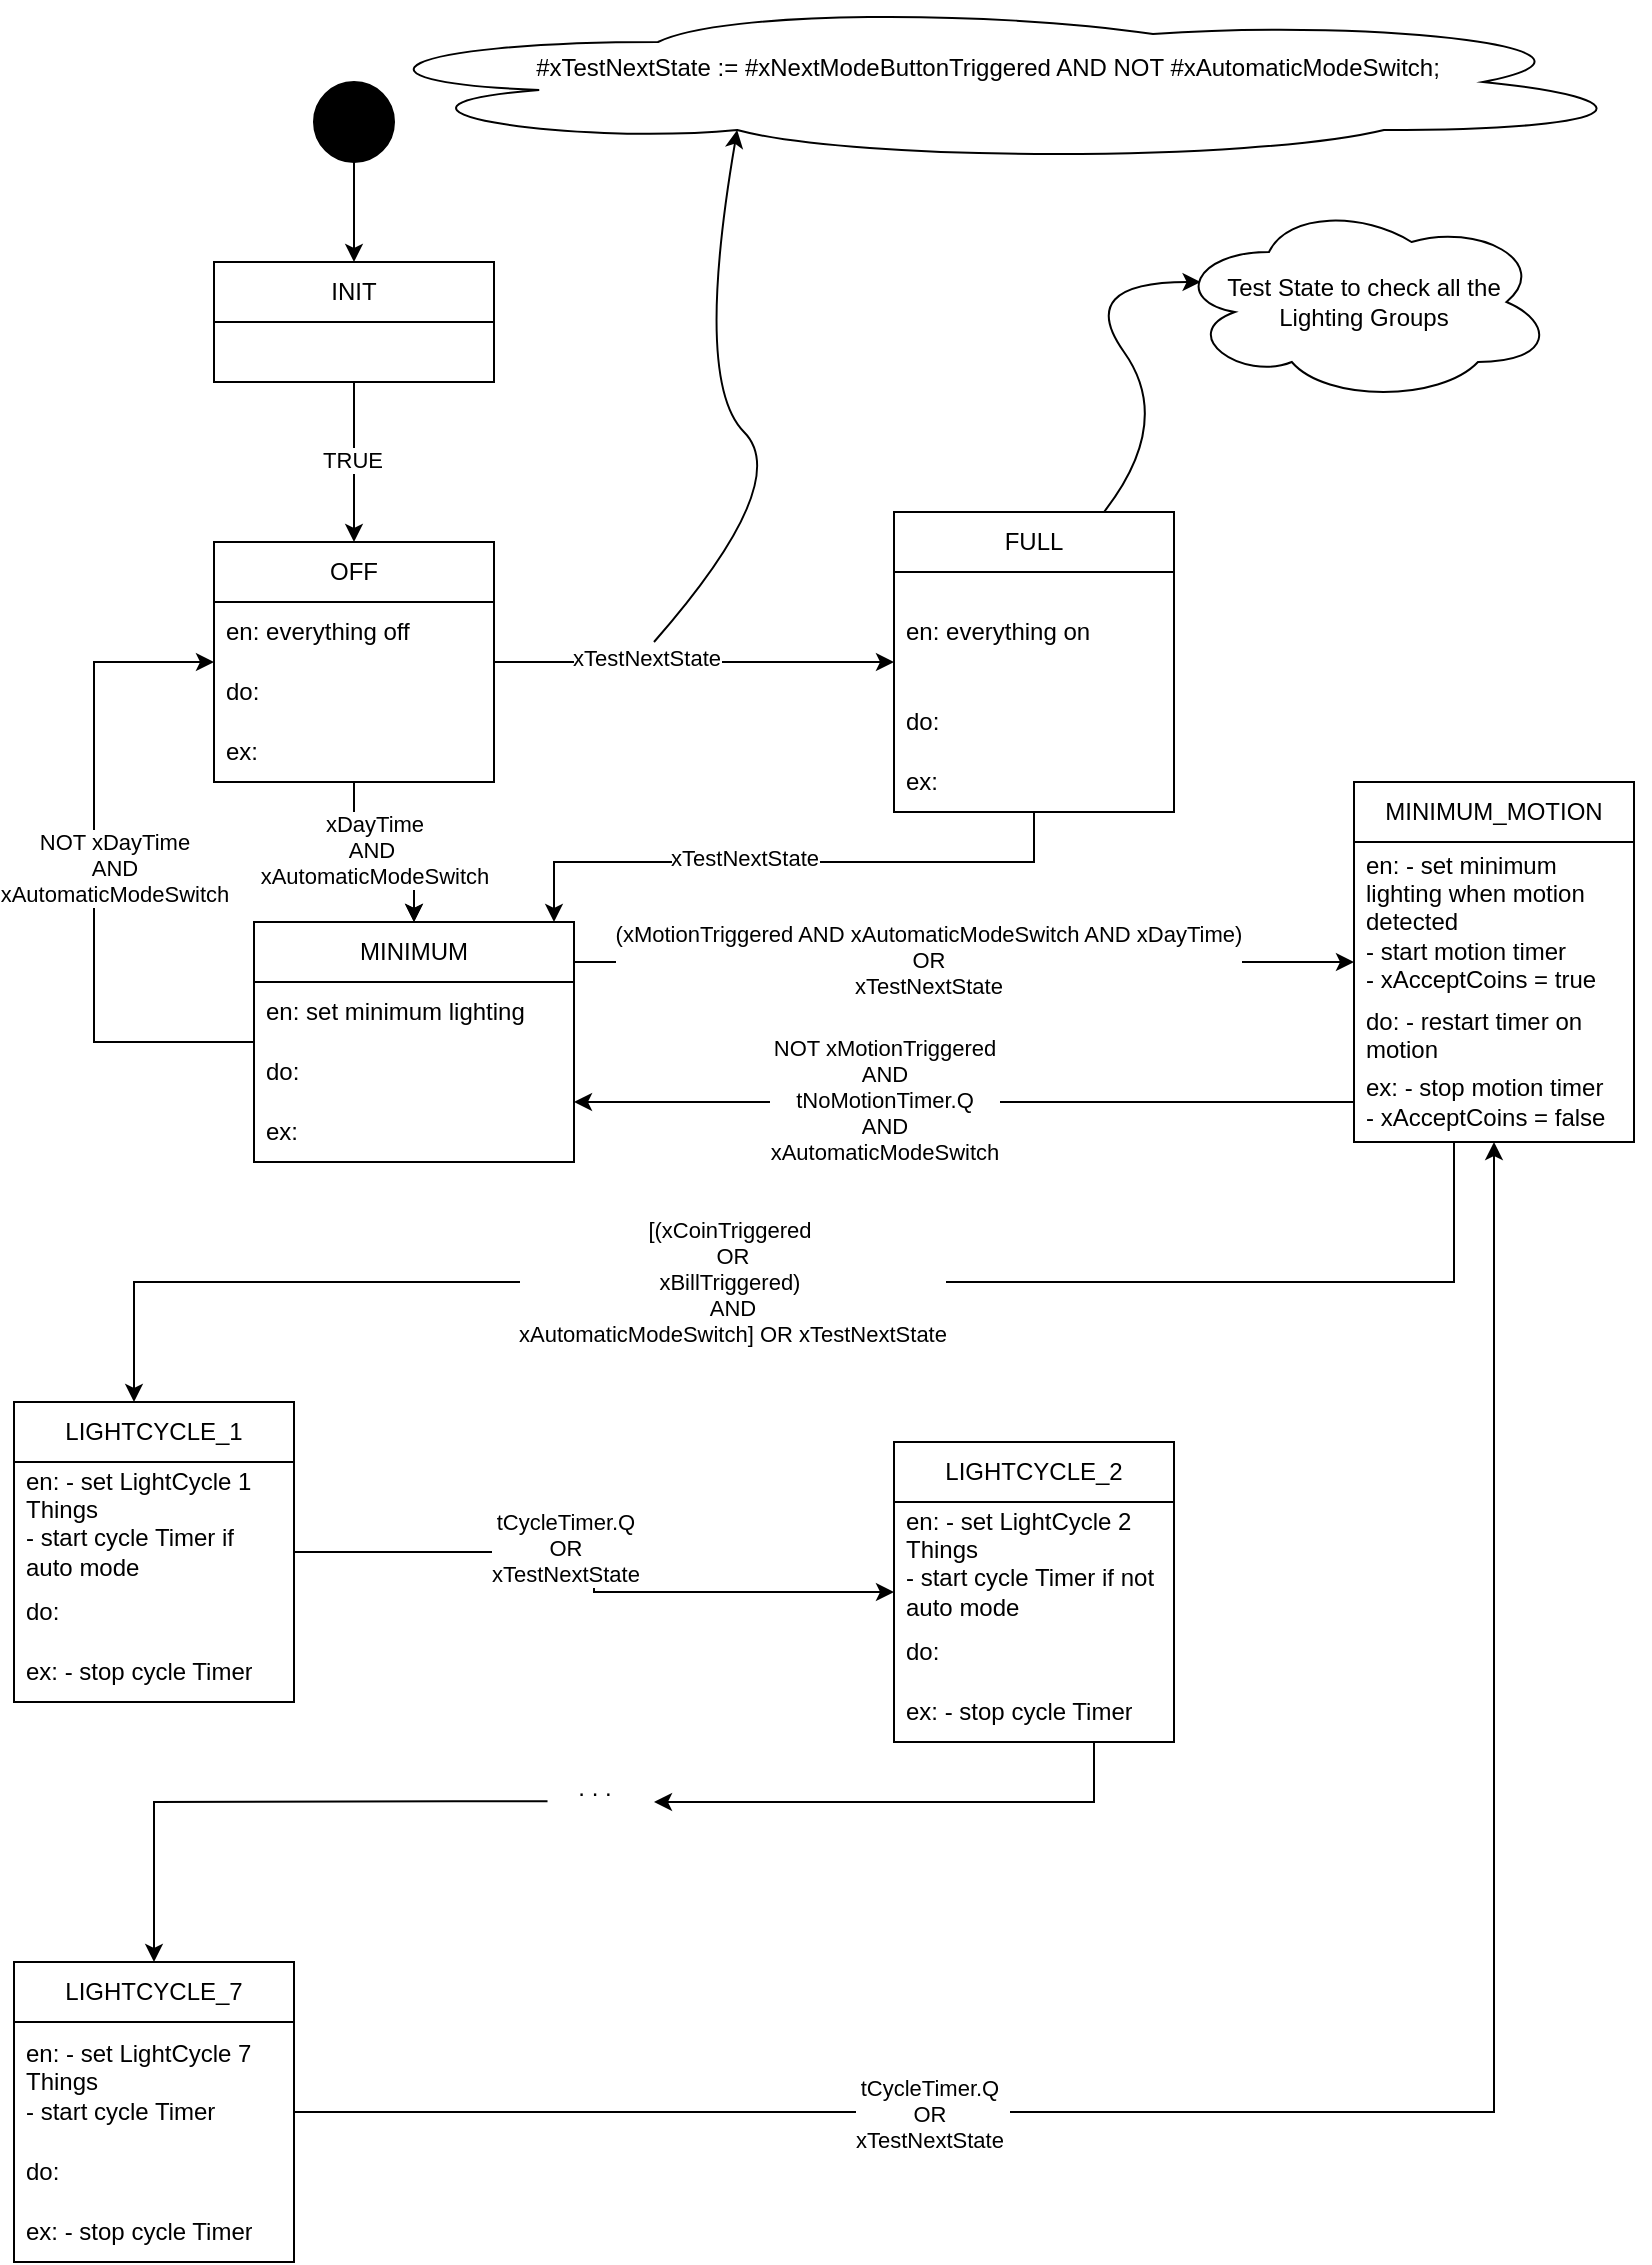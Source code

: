 <mxfile version="24.5.3" type="device">
  <diagram name="Page-1" id="psh-hOxoBdtKDXz64JJ2">
    <mxGraphModel dx="1010" dy="658" grid="1" gridSize="10" guides="1" tooltips="1" connect="1" arrows="1" fold="1" page="1" pageScale="1" pageWidth="827" pageHeight="1169" math="0" shadow="0">
      <root>
        <mxCell id="0" />
        <mxCell id="1" parent="0" />
        <mxCell id="M_zx-p7ZrHXI27mocxVx-12" style="edgeStyle=orthogonalEdgeStyle;rounded=0;orthogonalLoop=1;jettySize=auto;html=1;" parent="1" source="M_zx-p7ZrHXI27mocxVx-1" target="M_zx-p7ZrHXI27mocxVx-8" edge="1">
          <mxGeometry relative="1" as="geometry" />
        </mxCell>
        <mxCell id="M_zx-p7ZrHXI27mocxVx-13" value="TRUE" style="edgeLabel;html=1;align=center;verticalAlign=middle;resizable=0;points=[];" parent="M_zx-p7ZrHXI27mocxVx-12" vertex="1" connectable="0">
          <mxGeometry x="-0.037" y="-1" relative="1" as="geometry">
            <mxPoint as="offset" />
          </mxGeometry>
        </mxCell>
        <mxCell id="M_zx-p7ZrHXI27mocxVx-1" value="INIT" style="swimlane;fontStyle=0;childLayout=stackLayout;horizontal=1;startSize=30;horizontalStack=0;resizeParent=1;resizeParentMax=0;resizeLast=0;collapsible=1;marginBottom=0;whiteSpace=wrap;html=1;" parent="1" vertex="1">
          <mxGeometry x="110" y="150" width="140" height="60" as="geometry" />
        </mxCell>
        <mxCell id="M_zx-p7ZrHXI27mocxVx-7" style="edgeStyle=orthogonalEdgeStyle;rounded=0;orthogonalLoop=1;jettySize=auto;html=1;" parent="1" source="M_zx-p7ZrHXI27mocxVx-6" target="M_zx-p7ZrHXI27mocxVx-1" edge="1">
          <mxGeometry relative="1" as="geometry" />
        </mxCell>
        <mxCell id="M_zx-p7ZrHXI27mocxVx-6" value="" style="shape=ellipse;html=1;fillColor=strokeColor;fontSize=18;fontColor=#ffffff;" parent="1" vertex="1">
          <mxGeometry x="160" y="60" width="40" height="40" as="geometry" />
        </mxCell>
        <mxCell id="M_zx-p7ZrHXI27mocxVx-18" style="edgeStyle=orthogonalEdgeStyle;rounded=0;orthogonalLoop=1;jettySize=auto;html=1;entryX=0.5;entryY=0;entryDx=0;entryDy=0;" parent="1" source="M_zx-p7ZrHXI27mocxVx-8" target="M_zx-p7ZrHXI27mocxVx-14" edge="1">
          <mxGeometry relative="1" as="geometry" />
        </mxCell>
        <mxCell id="M_zx-p7ZrHXI27mocxVx-19" style="edgeStyle=orthogonalEdgeStyle;rounded=0;orthogonalLoop=1;jettySize=auto;html=1;" parent="1" source="M_zx-p7ZrHXI27mocxVx-8" target="M_zx-p7ZrHXI27mocxVx-14" edge="1">
          <mxGeometry relative="1" as="geometry" />
        </mxCell>
        <mxCell id="M_zx-p7ZrHXI27mocxVx-22" value="xDayTime&lt;div&gt;AND&amp;nbsp;&lt;/div&gt;&lt;div&gt;xAutomaticModeSwitch&lt;/div&gt;" style="edgeLabel;html=1;align=center;verticalAlign=middle;resizable=0;points=[];" parent="M_zx-p7ZrHXI27mocxVx-19" vertex="1" connectable="0">
          <mxGeometry x="-0.1" y="1" relative="1" as="geometry">
            <mxPoint as="offset" />
          </mxGeometry>
        </mxCell>
        <mxCell id="M_zx-p7ZrHXI27mocxVx-57" style="edgeStyle=orthogonalEdgeStyle;rounded=0;orthogonalLoop=1;jettySize=auto;html=1;" parent="1" source="M_zx-p7ZrHXI27mocxVx-8" target="M_zx-p7ZrHXI27mocxVx-53" edge="1">
          <mxGeometry relative="1" as="geometry" />
        </mxCell>
        <mxCell id="M_zx-p7ZrHXI27mocxVx-58" value="xTestNextState" style="edgeLabel;html=1;align=center;verticalAlign=middle;resizable=0;points=[];" parent="M_zx-p7ZrHXI27mocxVx-57" vertex="1" connectable="0">
          <mxGeometry x="-0.23" y="2" relative="1" as="geometry">
            <mxPoint x="-1" as="offset" />
          </mxGeometry>
        </mxCell>
        <mxCell id="M_zx-p7ZrHXI27mocxVx-8" value="OFF" style="swimlane;fontStyle=0;childLayout=stackLayout;horizontal=1;startSize=30;horizontalStack=0;resizeParent=1;resizeParentMax=0;resizeLast=0;collapsible=1;marginBottom=0;whiteSpace=wrap;html=1;" parent="1" vertex="1">
          <mxGeometry x="110" y="290" width="140" height="120" as="geometry" />
        </mxCell>
        <mxCell id="M_zx-p7ZrHXI27mocxVx-9" value="en: everything off" style="text;strokeColor=none;fillColor=none;align=left;verticalAlign=middle;spacingLeft=4;spacingRight=4;overflow=hidden;points=[[0,0.5],[1,0.5]];portConstraint=eastwest;rotatable=0;whiteSpace=wrap;html=1;" parent="M_zx-p7ZrHXI27mocxVx-8" vertex="1">
          <mxGeometry y="30" width="140" height="30" as="geometry" />
        </mxCell>
        <mxCell id="M_zx-p7ZrHXI27mocxVx-10" value="do:" style="text;strokeColor=none;fillColor=none;align=left;verticalAlign=middle;spacingLeft=4;spacingRight=4;overflow=hidden;points=[[0,0.5],[1,0.5]];portConstraint=eastwest;rotatable=0;whiteSpace=wrap;html=1;" parent="M_zx-p7ZrHXI27mocxVx-8" vertex="1">
          <mxGeometry y="60" width="140" height="30" as="geometry" />
        </mxCell>
        <mxCell id="M_zx-p7ZrHXI27mocxVx-11" value="ex:" style="text;strokeColor=none;fillColor=none;align=left;verticalAlign=middle;spacingLeft=4;spacingRight=4;overflow=hidden;points=[[0,0.5],[1,0.5]];portConstraint=eastwest;rotatable=0;whiteSpace=wrap;html=1;" parent="M_zx-p7ZrHXI27mocxVx-8" vertex="1">
          <mxGeometry y="90" width="140" height="30" as="geometry" />
        </mxCell>
        <mxCell id="M_zx-p7ZrHXI27mocxVx-20" style="edgeStyle=orthogonalEdgeStyle;rounded=0;orthogonalLoop=1;jettySize=auto;html=1;" parent="1" source="M_zx-p7ZrHXI27mocxVx-14" target="M_zx-p7ZrHXI27mocxVx-8" edge="1">
          <mxGeometry relative="1" as="geometry">
            <Array as="points">
              <mxPoint x="50" y="540" />
              <mxPoint x="50" y="350" />
            </Array>
          </mxGeometry>
        </mxCell>
        <mxCell id="M_zx-p7ZrHXI27mocxVx-21" value="NOT xDayTime&lt;br&gt;AND&lt;br&gt;xAutomaticModeSwitch" style="edgeLabel;html=1;align=center;verticalAlign=middle;resizable=0;points=[];" parent="M_zx-p7ZrHXI27mocxVx-20" vertex="1" connectable="0">
          <mxGeometry x="0.016" y="1" relative="1" as="geometry">
            <mxPoint x="11" as="offset" />
          </mxGeometry>
        </mxCell>
        <mxCell id="M_zx-p7ZrHXI27mocxVx-27" style="edgeStyle=orthogonalEdgeStyle;rounded=0;orthogonalLoop=1;jettySize=auto;html=1;" parent="1" source="M_zx-p7ZrHXI27mocxVx-14" target="M_zx-p7ZrHXI27mocxVx-23" edge="1">
          <mxGeometry relative="1" as="geometry">
            <Array as="points">
              <mxPoint x="430" y="500" />
              <mxPoint x="430" y="500" />
            </Array>
          </mxGeometry>
        </mxCell>
        <mxCell id="M_zx-p7ZrHXI27mocxVx-28" value="(xMotionTriggered AND xAutomaticModeSwitch AND xDayTime)&lt;br&gt;OR&lt;br&gt;xTestNextState" style="edgeLabel;html=1;align=center;verticalAlign=middle;resizable=0;points=[];" parent="M_zx-p7ZrHXI27mocxVx-27" vertex="1" connectable="0">
          <mxGeometry x="-0.092" y="2" relative="1" as="geometry">
            <mxPoint y="1" as="offset" />
          </mxGeometry>
        </mxCell>
        <mxCell id="M_zx-p7ZrHXI27mocxVx-14" value="MINIMUM" style="swimlane;fontStyle=0;childLayout=stackLayout;horizontal=1;startSize=30;horizontalStack=0;resizeParent=1;resizeParentMax=0;resizeLast=0;collapsible=1;marginBottom=0;whiteSpace=wrap;html=1;" parent="1" vertex="1">
          <mxGeometry x="130" y="480" width="160" height="120" as="geometry" />
        </mxCell>
        <mxCell id="M_zx-p7ZrHXI27mocxVx-15" value="en: set minimum lighting" style="text;strokeColor=none;fillColor=none;align=left;verticalAlign=middle;spacingLeft=4;spacingRight=4;overflow=hidden;points=[[0,0.5],[1,0.5]];portConstraint=eastwest;rotatable=0;whiteSpace=wrap;html=1;" parent="M_zx-p7ZrHXI27mocxVx-14" vertex="1">
          <mxGeometry y="30" width="160" height="30" as="geometry" />
        </mxCell>
        <mxCell id="M_zx-p7ZrHXI27mocxVx-16" value="do:" style="text;strokeColor=none;fillColor=none;align=left;verticalAlign=middle;spacingLeft=4;spacingRight=4;overflow=hidden;points=[[0,0.5],[1,0.5]];portConstraint=eastwest;rotatable=0;whiteSpace=wrap;html=1;" parent="M_zx-p7ZrHXI27mocxVx-14" vertex="1">
          <mxGeometry y="60" width="160" height="30" as="geometry" />
        </mxCell>
        <mxCell id="M_zx-p7ZrHXI27mocxVx-17" value="ex:" style="text;strokeColor=none;fillColor=none;align=left;verticalAlign=middle;spacingLeft=4;spacingRight=4;overflow=hidden;points=[[0,0.5],[1,0.5]];portConstraint=eastwest;rotatable=0;whiteSpace=wrap;html=1;" parent="M_zx-p7ZrHXI27mocxVx-14" vertex="1">
          <mxGeometry y="90" width="160" height="30" as="geometry" />
        </mxCell>
        <mxCell id="M_zx-p7ZrHXI27mocxVx-29" style="edgeStyle=orthogonalEdgeStyle;rounded=0;orthogonalLoop=1;jettySize=auto;html=1;" parent="1" source="M_zx-p7ZrHXI27mocxVx-23" target="M_zx-p7ZrHXI27mocxVx-14" edge="1">
          <mxGeometry relative="1" as="geometry">
            <Array as="points">
              <mxPoint x="430" y="570" />
              <mxPoint x="430" y="570" />
            </Array>
          </mxGeometry>
        </mxCell>
        <mxCell id="M_zx-p7ZrHXI27mocxVx-30" value="NOT xMotionTriggered&lt;div&gt;AND&lt;/div&gt;&lt;div&gt;tNoMotionTimer.Q&lt;/div&gt;&lt;div&gt;AND&lt;/div&gt;&lt;div&gt;xAutomaticModeSwitch&lt;br&gt;&lt;/div&gt;" style="edgeLabel;html=1;align=center;verticalAlign=middle;resizable=0;points=[];" parent="M_zx-p7ZrHXI27mocxVx-29" vertex="1" connectable="0">
          <mxGeometry x="0.206" y="-1" relative="1" as="geometry">
            <mxPoint as="offset" />
          </mxGeometry>
        </mxCell>
        <mxCell id="M_zx-p7ZrHXI27mocxVx-35" style="edgeStyle=orthogonalEdgeStyle;rounded=0;orthogonalLoop=1;jettySize=auto;html=1;" parent="1" source="M_zx-p7ZrHXI27mocxVx-23" target="M_zx-p7ZrHXI27mocxVx-31" edge="1">
          <mxGeometry relative="1" as="geometry">
            <Array as="points">
              <mxPoint x="730" y="660" />
              <mxPoint x="70" y="660" />
            </Array>
          </mxGeometry>
        </mxCell>
        <mxCell id="M_zx-p7ZrHXI27mocxVx-36" value="[(xCoinTriggered&amp;nbsp;&lt;div&gt;OR&lt;/div&gt;&lt;div&gt;xBillTriggered)&amp;nbsp;&lt;/div&gt;&lt;div&gt;AND&lt;/div&gt;&lt;div&gt;xAutomaticModeSwitch] OR xTestNextState&lt;br&gt;&lt;/div&gt;" style="edgeLabel;html=1;align=center;verticalAlign=middle;resizable=0;points=[];" parent="M_zx-p7ZrHXI27mocxVx-35" vertex="1" connectable="0">
          <mxGeometry x="0.092" relative="1" as="geometry">
            <mxPoint as="offset" />
          </mxGeometry>
        </mxCell>
        <mxCell id="M_zx-p7ZrHXI27mocxVx-23" value="MINIMUM_MOTION" style="swimlane;fontStyle=0;childLayout=stackLayout;horizontal=1;startSize=30;horizontalStack=0;resizeParent=1;resizeParentMax=0;resizeLast=0;collapsible=1;marginBottom=0;whiteSpace=wrap;html=1;" parent="1" vertex="1">
          <mxGeometry x="680" y="410" width="140" height="180" as="geometry" />
        </mxCell>
        <mxCell id="M_zx-p7ZrHXI27mocxVx-24" value="en: - set minimum lighting when motion detected&lt;div&gt;- start motion timer&lt;/div&gt;&lt;div&gt;- xAcceptCoins = true&lt;/div&gt;" style="text;strokeColor=none;fillColor=none;align=left;verticalAlign=middle;spacingLeft=4;spacingRight=4;overflow=hidden;points=[[0,0.5],[1,0.5]];portConstraint=eastwest;rotatable=0;whiteSpace=wrap;html=1;" parent="M_zx-p7ZrHXI27mocxVx-23" vertex="1">
          <mxGeometry y="30" width="140" height="80" as="geometry" />
        </mxCell>
        <mxCell id="M_zx-p7ZrHXI27mocxVx-25" value="do: - restart timer on motion" style="text;strokeColor=none;fillColor=none;align=left;verticalAlign=middle;spacingLeft=4;spacingRight=4;overflow=hidden;points=[[0,0.5],[1,0.5]];portConstraint=eastwest;rotatable=0;whiteSpace=wrap;html=1;" parent="M_zx-p7ZrHXI27mocxVx-23" vertex="1">
          <mxGeometry y="110" width="140" height="30" as="geometry" />
        </mxCell>
        <mxCell id="M_zx-p7ZrHXI27mocxVx-26" value="ex: - stop motion timer&lt;div&gt;- xAcceptCoins = false&lt;/div&gt;" style="text;strokeColor=none;fillColor=none;align=left;verticalAlign=middle;spacingLeft=4;spacingRight=4;overflow=hidden;points=[[0,0.5],[1,0.5]];portConstraint=eastwest;rotatable=0;whiteSpace=wrap;html=1;" parent="M_zx-p7ZrHXI27mocxVx-23" vertex="1">
          <mxGeometry y="140" width="140" height="40" as="geometry" />
        </mxCell>
        <mxCell id="M_zx-p7ZrHXI27mocxVx-41" style="edgeStyle=orthogonalEdgeStyle;rounded=0;orthogonalLoop=1;jettySize=auto;html=1;" parent="1" source="M_zx-p7ZrHXI27mocxVx-31" target="M_zx-p7ZrHXI27mocxVx-37" edge="1">
          <mxGeometry relative="1" as="geometry" />
        </mxCell>
        <mxCell id="M_zx-p7ZrHXI27mocxVx-42" value="tCycleTimer.Q&amp;nbsp;&lt;div&gt;OR&amp;nbsp;&lt;/div&gt;&lt;div&gt;xTestNextState&amp;nbsp;&lt;/div&gt;" style="edgeLabel;html=1;align=center;verticalAlign=middle;resizable=0;points=[];" parent="M_zx-p7ZrHXI27mocxVx-41" vertex="1" connectable="0">
          <mxGeometry x="-0.147" y="2" relative="1" as="geometry">
            <mxPoint as="offset" />
          </mxGeometry>
        </mxCell>
        <mxCell id="M_zx-p7ZrHXI27mocxVx-31" value="LIGHTCYCLE_1" style="swimlane;fontStyle=0;childLayout=stackLayout;horizontal=1;startSize=30;horizontalStack=0;resizeParent=1;resizeParentMax=0;resizeLast=0;collapsible=1;marginBottom=0;whiteSpace=wrap;html=1;" parent="1" vertex="1">
          <mxGeometry x="10" y="720" width="140" height="150" as="geometry" />
        </mxCell>
        <mxCell id="M_zx-p7ZrHXI27mocxVx-32" value="en: - set LightCycle 1 Things&lt;div&gt;- start cycle Timer if auto mode&lt;/div&gt;" style="text;strokeColor=none;fillColor=none;align=left;verticalAlign=middle;spacingLeft=4;spacingRight=4;overflow=hidden;points=[[0,0.5],[1,0.5]];portConstraint=eastwest;rotatable=0;whiteSpace=wrap;html=1;" parent="M_zx-p7ZrHXI27mocxVx-31" vertex="1">
          <mxGeometry y="30" width="140" height="60" as="geometry" />
        </mxCell>
        <mxCell id="M_zx-p7ZrHXI27mocxVx-33" value="do:" style="text;strokeColor=none;fillColor=none;align=left;verticalAlign=middle;spacingLeft=4;spacingRight=4;overflow=hidden;points=[[0,0.5],[1,0.5]];portConstraint=eastwest;rotatable=0;whiteSpace=wrap;html=1;" parent="M_zx-p7ZrHXI27mocxVx-31" vertex="1">
          <mxGeometry y="90" width="140" height="30" as="geometry" />
        </mxCell>
        <mxCell id="M_zx-p7ZrHXI27mocxVx-34" value="ex: - stop cycle Timer" style="text;strokeColor=none;fillColor=none;align=left;verticalAlign=middle;spacingLeft=4;spacingRight=4;overflow=hidden;points=[[0,0.5],[1,0.5]];portConstraint=eastwest;rotatable=0;whiteSpace=wrap;html=1;" parent="M_zx-p7ZrHXI27mocxVx-31" vertex="1">
          <mxGeometry y="120" width="140" height="30" as="geometry" />
        </mxCell>
        <mxCell id="M_zx-p7ZrHXI27mocxVx-48" style="edgeStyle=orthogonalEdgeStyle;rounded=0;orthogonalLoop=1;jettySize=auto;html=1;exitX=-0.081;exitY=0.719;exitDx=0;exitDy=0;exitPerimeter=0;" parent="1" source="M_zx-p7ZrHXI27mocxVx-49" target="M_zx-p7ZrHXI27mocxVx-43" edge="1">
          <mxGeometry relative="1" as="geometry">
            <mxPoint x="260" y="920" as="sourcePoint" />
            <Array as="points">
              <mxPoint x="230" y="920" />
              <mxPoint x="80" y="920" />
            </Array>
          </mxGeometry>
        </mxCell>
        <mxCell id="M_zx-p7ZrHXI27mocxVx-50" style="edgeStyle=orthogonalEdgeStyle;rounded=0;orthogonalLoop=1;jettySize=auto;html=1;" parent="1" source="M_zx-p7ZrHXI27mocxVx-37" edge="1">
          <mxGeometry relative="1" as="geometry">
            <mxPoint x="330" y="920" as="targetPoint" />
            <Array as="points">
              <mxPoint x="550" y="920" />
            </Array>
          </mxGeometry>
        </mxCell>
        <mxCell id="M_zx-p7ZrHXI27mocxVx-37" value="LIGHTCYCLE_2" style="swimlane;fontStyle=0;childLayout=stackLayout;horizontal=1;startSize=30;horizontalStack=0;resizeParent=1;resizeParentMax=0;resizeLast=0;collapsible=1;marginBottom=0;whiteSpace=wrap;html=1;" parent="1" vertex="1">
          <mxGeometry x="450" y="740" width="140" height="150" as="geometry" />
        </mxCell>
        <mxCell id="M_zx-p7ZrHXI27mocxVx-38" value="en: - set LightCycle 2 Things&lt;div&gt;- start cycle Timer if not auto mode&lt;/div&gt;" style="text;strokeColor=none;fillColor=none;align=left;verticalAlign=middle;spacingLeft=4;spacingRight=4;overflow=hidden;points=[[0,0.5],[1,0.5]];portConstraint=eastwest;rotatable=0;whiteSpace=wrap;html=1;" parent="M_zx-p7ZrHXI27mocxVx-37" vertex="1">
          <mxGeometry y="30" width="140" height="60" as="geometry" />
        </mxCell>
        <mxCell id="M_zx-p7ZrHXI27mocxVx-39" value="do:" style="text;strokeColor=none;fillColor=none;align=left;verticalAlign=middle;spacingLeft=4;spacingRight=4;overflow=hidden;points=[[0,0.5],[1,0.5]];portConstraint=eastwest;rotatable=0;whiteSpace=wrap;html=1;" parent="M_zx-p7ZrHXI27mocxVx-37" vertex="1">
          <mxGeometry y="90" width="140" height="30" as="geometry" />
        </mxCell>
        <mxCell id="M_zx-p7ZrHXI27mocxVx-40" value="ex: - stop cycle Timer" style="text;strokeColor=none;fillColor=none;align=left;verticalAlign=middle;spacingLeft=4;spacingRight=4;overflow=hidden;points=[[0,0.5],[1,0.5]];portConstraint=eastwest;rotatable=0;whiteSpace=wrap;html=1;" parent="M_zx-p7ZrHXI27mocxVx-37" vertex="1">
          <mxGeometry y="120" width="140" height="30" as="geometry" />
        </mxCell>
        <mxCell id="IC49_8__oTTNvHtbY-J4-3" style="edgeStyle=orthogonalEdgeStyle;rounded=0;orthogonalLoop=1;jettySize=auto;html=1;" edge="1" parent="1" source="M_zx-p7ZrHXI27mocxVx-43" target="M_zx-p7ZrHXI27mocxVx-23">
          <mxGeometry relative="1" as="geometry" />
        </mxCell>
        <mxCell id="IC49_8__oTTNvHtbY-J4-4" value="tCycleTimer.Q&amp;nbsp;&lt;div&gt;OR&amp;nbsp;&lt;/div&gt;&lt;div&gt;xTestNextState&amp;nbsp;&lt;/div&gt;" style="edgeLabel;html=1;align=center;verticalAlign=middle;resizable=0;points=[];" vertex="1" connectable="0" parent="IC49_8__oTTNvHtbY-J4-3">
          <mxGeometry x="-0.412" relative="1" as="geometry">
            <mxPoint y="1" as="offset" />
          </mxGeometry>
        </mxCell>
        <mxCell id="M_zx-p7ZrHXI27mocxVx-43" value="LIGHTCYCLE_7" style="swimlane;fontStyle=0;childLayout=stackLayout;horizontal=1;startSize=30;horizontalStack=0;resizeParent=1;resizeParentMax=0;resizeLast=0;collapsible=1;marginBottom=0;whiteSpace=wrap;html=1;" parent="1" vertex="1">
          <mxGeometry x="10" y="1000" width="140" height="150" as="geometry" />
        </mxCell>
        <mxCell id="M_zx-p7ZrHXI27mocxVx-44" value="en: - set LightCycle 7 Things&lt;div&gt;- start cycle Timer&lt;/div&gt;" style="text;strokeColor=none;fillColor=none;align=left;verticalAlign=middle;spacingLeft=4;spacingRight=4;overflow=hidden;points=[[0,0.5],[1,0.5]];portConstraint=eastwest;rotatable=0;whiteSpace=wrap;html=1;" parent="M_zx-p7ZrHXI27mocxVx-43" vertex="1">
          <mxGeometry y="30" width="140" height="60" as="geometry" />
        </mxCell>
        <mxCell id="M_zx-p7ZrHXI27mocxVx-45" value="do:" style="text;strokeColor=none;fillColor=none;align=left;verticalAlign=middle;spacingLeft=4;spacingRight=4;overflow=hidden;points=[[0,0.5],[1,0.5]];portConstraint=eastwest;rotatable=0;whiteSpace=wrap;html=1;" parent="M_zx-p7ZrHXI27mocxVx-43" vertex="1">
          <mxGeometry y="90" width="140" height="30" as="geometry" />
        </mxCell>
        <mxCell id="M_zx-p7ZrHXI27mocxVx-46" value="ex: - stop cycle Timer" style="text;strokeColor=none;fillColor=none;align=left;verticalAlign=middle;spacingLeft=4;spacingRight=4;overflow=hidden;points=[[0,0.5],[1,0.5]];portConstraint=eastwest;rotatable=0;whiteSpace=wrap;html=1;" parent="M_zx-p7ZrHXI27mocxVx-43" vertex="1">
          <mxGeometry y="120" width="140" height="30" as="geometry" />
        </mxCell>
        <mxCell id="M_zx-p7ZrHXI27mocxVx-49" value=". . ." style="text;html=1;align=center;verticalAlign=middle;resizable=0;points=[];autosize=1;strokeColor=none;fillColor=none;" parent="1" vertex="1">
          <mxGeometry x="280" y="898" width="40" height="30" as="geometry" />
        </mxCell>
        <mxCell id="M_zx-p7ZrHXI27mocxVx-59" style="edgeStyle=orthogonalEdgeStyle;rounded=0;orthogonalLoop=1;jettySize=auto;html=1;" parent="1" source="M_zx-p7ZrHXI27mocxVx-53" target="M_zx-p7ZrHXI27mocxVx-14" edge="1">
          <mxGeometry relative="1" as="geometry">
            <Array as="points">
              <mxPoint x="520" y="450" />
              <mxPoint x="280" y="450" />
            </Array>
          </mxGeometry>
        </mxCell>
        <mxCell id="M_zx-p7ZrHXI27mocxVx-60" value="xTestNextState" style="edgeLabel;html=1;align=center;verticalAlign=middle;resizable=0;points=[];" parent="M_zx-p7ZrHXI27mocxVx-59" vertex="1" connectable="0">
          <mxGeometry x="0.152" y="-2" relative="1" as="geometry">
            <mxPoint as="offset" />
          </mxGeometry>
        </mxCell>
        <mxCell id="M_zx-p7ZrHXI27mocxVx-53" value="FULL" style="swimlane;fontStyle=0;childLayout=stackLayout;horizontal=1;startSize=30;horizontalStack=0;resizeParent=1;resizeParentMax=0;resizeLast=0;collapsible=1;marginBottom=0;whiteSpace=wrap;html=1;" parent="1" vertex="1">
          <mxGeometry x="450" y="275" width="140" height="150" as="geometry" />
        </mxCell>
        <mxCell id="M_zx-p7ZrHXI27mocxVx-54" value="en: everything on" style="text;strokeColor=none;fillColor=none;align=left;verticalAlign=middle;spacingLeft=4;spacingRight=4;overflow=hidden;points=[[0,0.5],[1,0.5]];portConstraint=eastwest;rotatable=0;whiteSpace=wrap;html=1;" parent="M_zx-p7ZrHXI27mocxVx-53" vertex="1">
          <mxGeometry y="30" width="140" height="60" as="geometry" />
        </mxCell>
        <mxCell id="M_zx-p7ZrHXI27mocxVx-55" value="do:" style="text;strokeColor=none;fillColor=none;align=left;verticalAlign=middle;spacingLeft=4;spacingRight=4;overflow=hidden;points=[[0,0.5],[1,0.5]];portConstraint=eastwest;rotatable=0;whiteSpace=wrap;html=1;" parent="M_zx-p7ZrHXI27mocxVx-53" vertex="1">
          <mxGeometry y="90" width="140" height="30" as="geometry" />
        </mxCell>
        <mxCell id="M_zx-p7ZrHXI27mocxVx-56" value="ex:" style="text;strokeColor=none;fillColor=none;align=left;verticalAlign=middle;spacingLeft=4;spacingRight=4;overflow=hidden;points=[[0,0.5],[1,0.5]];portConstraint=eastwest;rotatable=0;whiteSpace=wrap;html=1;" parent="M_zx-p7ZrHXI27mocxVx-53" vertex="1">
          <mxGeometry y="120" width="140" height="30" as="geometry" />
        </mxCell>
        <mxCell id="IC49_8__oTTNvHtbY-J4-1" value="Test State to check all the&lt;br&gt;Lighting Groups" style="ellipse;shape=cloud;whiteSpace=wrap;html=1;" vertex="1" parent="1">
          <mxGeometry x="590" y="120" width="190" height="100" as="geometry" />
        </mxCell>
        <mxCell id="IC49_8__oTTNvHtbY-J4-2" value="" style="curved=1;endArrow=classic;html=1;rounded=0;entryX=0.07;entryY=0.4;entryDx=0;entryDy=0;entryPerimeter=0;exitX=0.75;exitY=0;exitDx=0;exitDy=0;" edge="1" parent="1" source="M_zx-p7ZrHXI27mocxVx-53" target="IC49_8__oTTNvHtbY-J4-1">
          <mxGeometry width="50" height="50" relative="1" as="geometry">
            <mxPoint x="540" y="230" as="sourcePoint" />
            <mxPoint x="590" y="180" as="targetPoint" />
            <Array as="points">
              <mxPoint x="590" y="230" />
              <mxPoint x="540" y="160" />
            </Array>
          </mxGeometry>
        </mxCell>
        <mxCell id="IC49_8__oTTNvHtbY-J4-5" value="&lt;div&gt;#xTestNextState := #xNextModeButtonTriggered AND NOT #xAutomaticModeSwitch;&lt;/div&gt;&lt;div&gt;&lt;br&gt;&lt;/div&gt;" style="ellipse;shape=cloud;whiteSpace=wrap;html=1;" vertex="1" parent="1">
          <mxGeometry x="167" y="20" width="660" height="80" as="geometry" />
        </mxCell>
        <mxCell id="IC49_8__oTTNvHtbY-J4-6" value="" style="curved=1;endArrow=classic;html=1;rounded=0;entryX=0.31;entryY=0.8;entryDx=0;entryDy=0;entryPerimeter=0;" edge="1" parent="1" target="IC49_8__oTTNvHtbY-J4-5">
          <mxGeometry width="50" height="50" relative="1" as="geometry">
            <mxPoint x="330" y="340" as="sourcePoint" />
            <mxPoint x="400" y="210" as="targetPoint" />
            <Array as="points">
              <mxPoint x="400" y="260" />
              <mxPoint x="350" y="210" />
            </Array>
          </mxGeometry>
        </mxCell>
      </root>
    </mxGraphModel>
  </diagram>
</mxfile>
